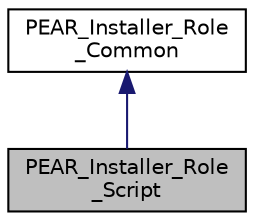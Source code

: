 digraph "PEAR_Installer_Role_Script"
{
 // LATEX_PDF_SIZE
  edge [fontname="Helvetica",fontsize="10",labelfontname="Helvetica",labelfontsize="10"];
  node [fontname="Helvetica",fontsize="10",shape=record];
  Node1 [label="PEAR_Installer_Role\l_Script",height=0.2,width=0.4,color="black", fillcolor="grey75", style="filled", fontcolor="black",tooltip=" "];
  Node2 -> Node1 [dir="back",color="midnightblue",fontsize="10",style="solid"];
  Node2 [label="PEAR_Installer_Role\l_Common",height=0.2,width=0.4,color="black", fillcolor="white", style="filled",URL="$classPEAR__Installer__Role__Common.html",tooltip=" "];
}
